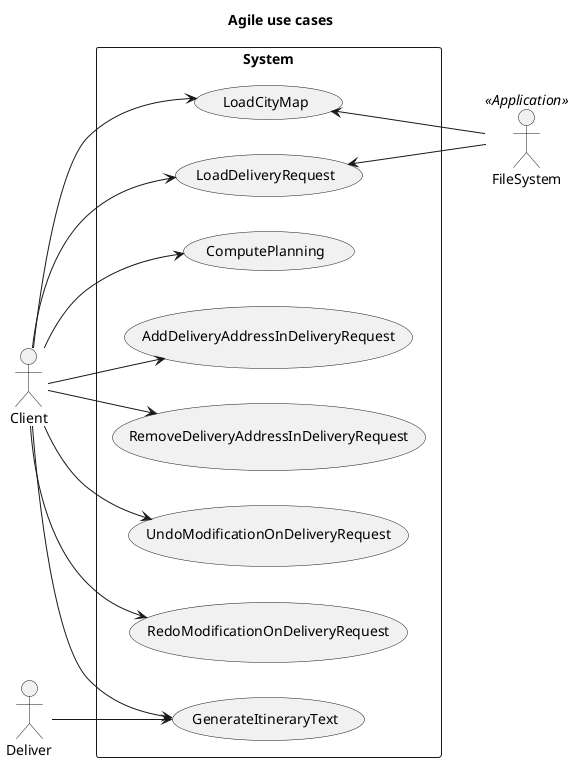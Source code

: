 @startuml

title Agile use cases

rectangle "System" {
    usecase LoadCityMap
    usecase LoadDeliveryRequest
    usecase ComputePlanning
    usecase AddDeliveryAddressInDeliveryRequest
    usecase RemoveDeliveryAddressInDeliveryRequest
    usecase UndoModificationOnDeliveryRequest
    usecase RedoModificationOnDeliveryRequest
    usecase GenerateItineraryText
}

actor Client
actor Deliver
actor FileSystem <<Application>>


left to right direction
Client --> LoadCityMap
Client --> LoadDeliveryRequest
Client --> ComputePlanning
Client --> AddDeliveryAddressInDeliveryRequest
Client --> RemoveDeliveryAddressInDeliveryRequest
Client --> RedoModificationOnDeliveryRequest
Client --> UndoModificationOnDeliveryRequest
Client --> GenerateItineraryText

Deliver --> GenerateItineraryText

LoadCityMap <-- FileSystem
LoadDeliveryRequest <-- FileSystem
@enduml
